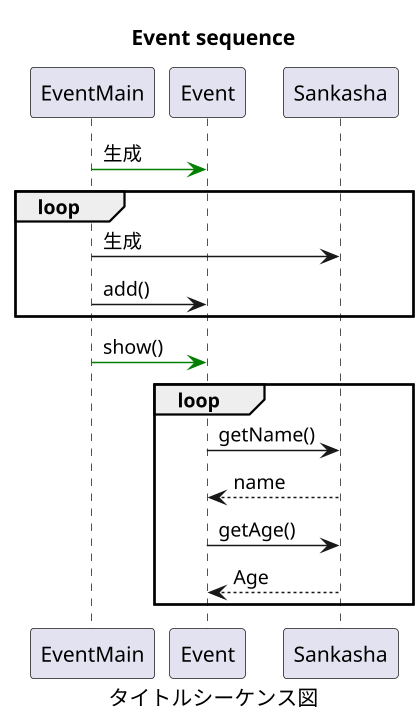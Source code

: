 @startuml
skinparam DefaultFontName うずらフォント
scale 1.5
title Event sequence
caption タイトルシーケンス図
EventMain -[#green]> Event:生成
loop
EventMain -> Sankasha:生成
EventMain -> Event:add()
end
EventMain -[#green]> Event:show()
loop
Event -> Sankasha:getName()
Sankasha --> Event:name
Event -> Sankasha:getAge()
Sankasha --> Event:Age
end
@enduml